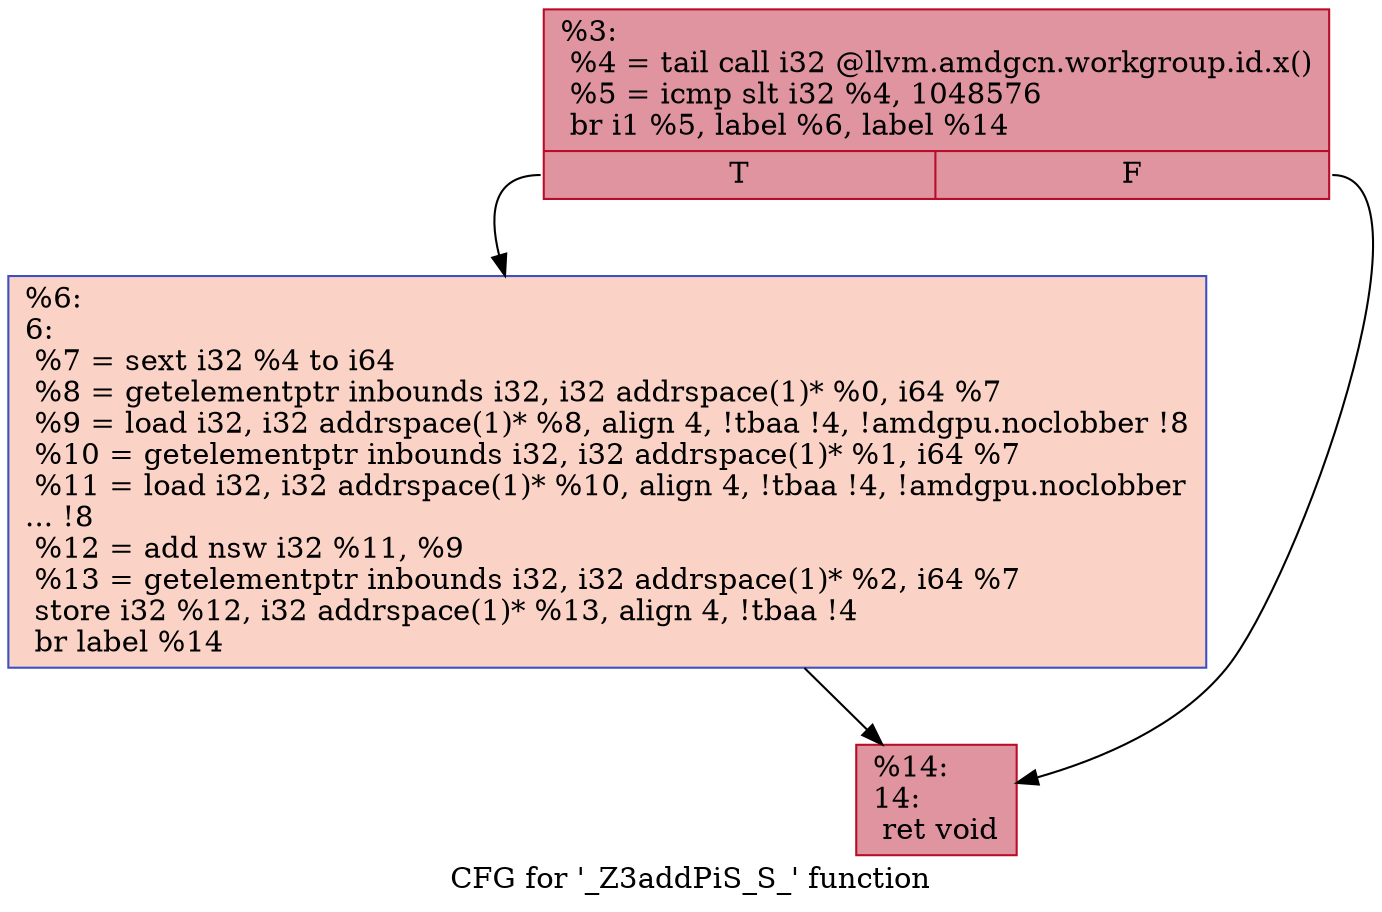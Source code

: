 digraph "CFG for '_Z3addPiS_S_' function" {
	label="CFG for '_Z3addPiS_S_' function";

	Node0x5abad50 [shape=record,color="#b70d28ff", style=filled, fillcolor="#b70d2870",label="{%3:\l  %4 = tail call i32 @llvm.amdgcn.workgroup.id.x()\l  %5 = icmp slt i32 %4, 1048576\l  br i1 %5, label %6, label %14\l|{<s0>T|<s1>F}}"];
	Node0x5abad50:s0 -> Node0x5abb630;
	Node0x5abad50:s1 -> Node0x5abb6c0;
	Node0x5abb630 [shape=record,color="#3d50c3ff", style=filled, fillcolor="#f59c7d70",label="{%6:\l6:                                                \l  %7 = sext i32 %4 to i64\l  %8 = getelementptr inbounds i32, i32 addrspace(1)* %0, i64 %7\l  %9 = load i32, i32 addrspace(1)* %8, align 4, !tbaa !4, !amdgpu.noclobber !8\l  %10 = getelementptr inbounds i32, i32 addrspace(1)* %1, i64 %7\l  %11 = load i32, i32 addrspace(1)* %10, align 4, !tbaa !4, !amdgpu.noclobber\l... !8\l  %12 = add nsw i32 %11, %9\l  %13 = getelementptr inbounds i32, i32 addrspace(1)* %2, i64 %7\l  store i32 %12, i32 addrspace(1)* %13, align 4, !tbaa !4\l  br label %14\l}"];
	Node0x5abb630 -> Node0x5abb6c0;
	Node0x5abb6c0 [shape=record,color="#b70d28ff", style=filled, fillcolor="#b70d2870",label="{%14:\l14:                                               \l  ret void\l}"];
}
